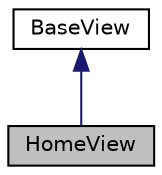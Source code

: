 digraph "HomeView"
{
 // LATEX_PDF_SIZE
  edge [fontname="Helvetica",fontsize="10",labelfontname="Helvetica",labelfontsize="10"];
  node [fontname="Helvetica",fontsize="10",shape=record];
  Node1 [label="HomeView",height=0.2,width=0.4,color="black", fillcolor="grey75", style="filled", fontcolor="black",tooltip="The main view of the application."];
  Node2 -> Node1 [dir="back",color="midnightblue",fontsize="10",style="solid",fontname="Helvetica"];
  Node2 [label="BaseView",height=0.2,width=0.4,color="black", fillcolor="white", style="filled",URL="$classBaseView.html",tooltip="BaseView class basic structure of a view."];
}
